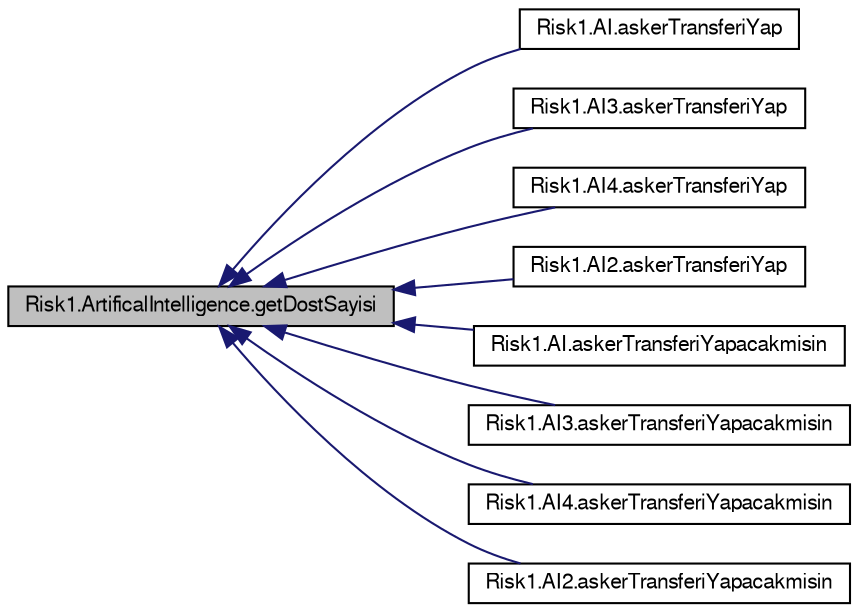 digraph G
{
  bgcolor="transparent";
  edge [fontname="FreeSans",fontsize="10",labelfontname="FreeSans",labelfontsize="10"];
  node [fontname="FreeSans",fontsize="10",shape=record];
  rankdir="LR";
  Node1 [label="Risk1.ArtificalIntelligence.getDostSayisi",height=0.2,width=0.4,color="black", fillcolor="grey75", style="filled" fontcolor="black"];
  Node1 -> Node2 [dir="back",color="midnightblue",fontsize="10",style="solid",fontname="FreeSans"];
  Node2 [label="Risk1.AI.askerTransferiYap",height=0.2,width=0.4,color="black",URL="$classRisk1_1_1AI.html#a8f01fa0442c84bfb0f5cf35154dc998f"];
  Node1 -> Node3 [dir="back",color="midnightblue",fontsize="10",style="solid",fontname="FreeSans"];
  Node3 [label="Risk1.AI3.askerTransferiYap",height=0.2,width=0.4,color="black",URL="$classRisk1_1_1AI3.html#aaaa81333bd121aecae97da72a46fb61e"];
  Node1 -> Node4 [dir="back",color="midnightblue",fontsize="10",style="solid",fontname="FreeSans"];
  Node4 [label="Risk1.AI4.askerTransferiYap",height=0.2,width=0.4,color="black",URL="$classRisk1_1_1AI4.html#a0ff0f07a29ff8b7f5115f4e57e1be809"];
  Node1 -> Node5 [dir="back",color="midnightblue",fontsize="10",style="solid",fontname="FreeSans"];
  Node5 [label="Risk1.AI2.askerTransferiYap",height=0.2,width=0.4,color="black",URL="$classRisk1_1_1AI2.html#a1c34b17fe848156ff9c481e8686e0120"];
  Node1 -> Node6 [dir="back",color="midnightblue",fontsize="10",style="solid",fontname="FreeSans"];
  Node6 [label="Risk1.AI.askerTransferiYapacakmisin",height=0.2,width=0.4,color="black",URL="$classRisk1_1_1AI.html#acb5f92d8b859d1549ba9130fab8704c5"];
  Node1 -> Node7 [dir="back",color="midnightblue",fontsize="10",style="solid",fontname="FreeSans"];
  Node7 [label="Risk1.AI3.askerTransferiYapacakmisin",height=0.2,width=0.4,color="black",URL="$classRisk1_1_1AI3.html#a3edf7172a25539724a7a5f334e36f841"];
  Node1 -> Node8 [dir="back",color="midnightblue",fontsize="10",style="solid",fontname="FreeSans"];
  Node8 [label="Risk1.AI4.askerTransferiYapacakmisin",height=0.2,width=0.4,color="black",URL="$classRisk1_1_1AI4.html#a2729ce69398d167ae07f9fc60974c7bd"];
  Node1 -> Node9 [dir="back",color="midnightblue",fontsize="10",style="solid",fontname="FreeSans"];
  Node9 [label="Risk1.AI2.askerTransferiYapacakmisin",height=0.2,width=0.4,color="black",URL="$classRisk1_1_1AI2.html#a0d2632b73eb8571f5bb099940f5016c6"];
}
